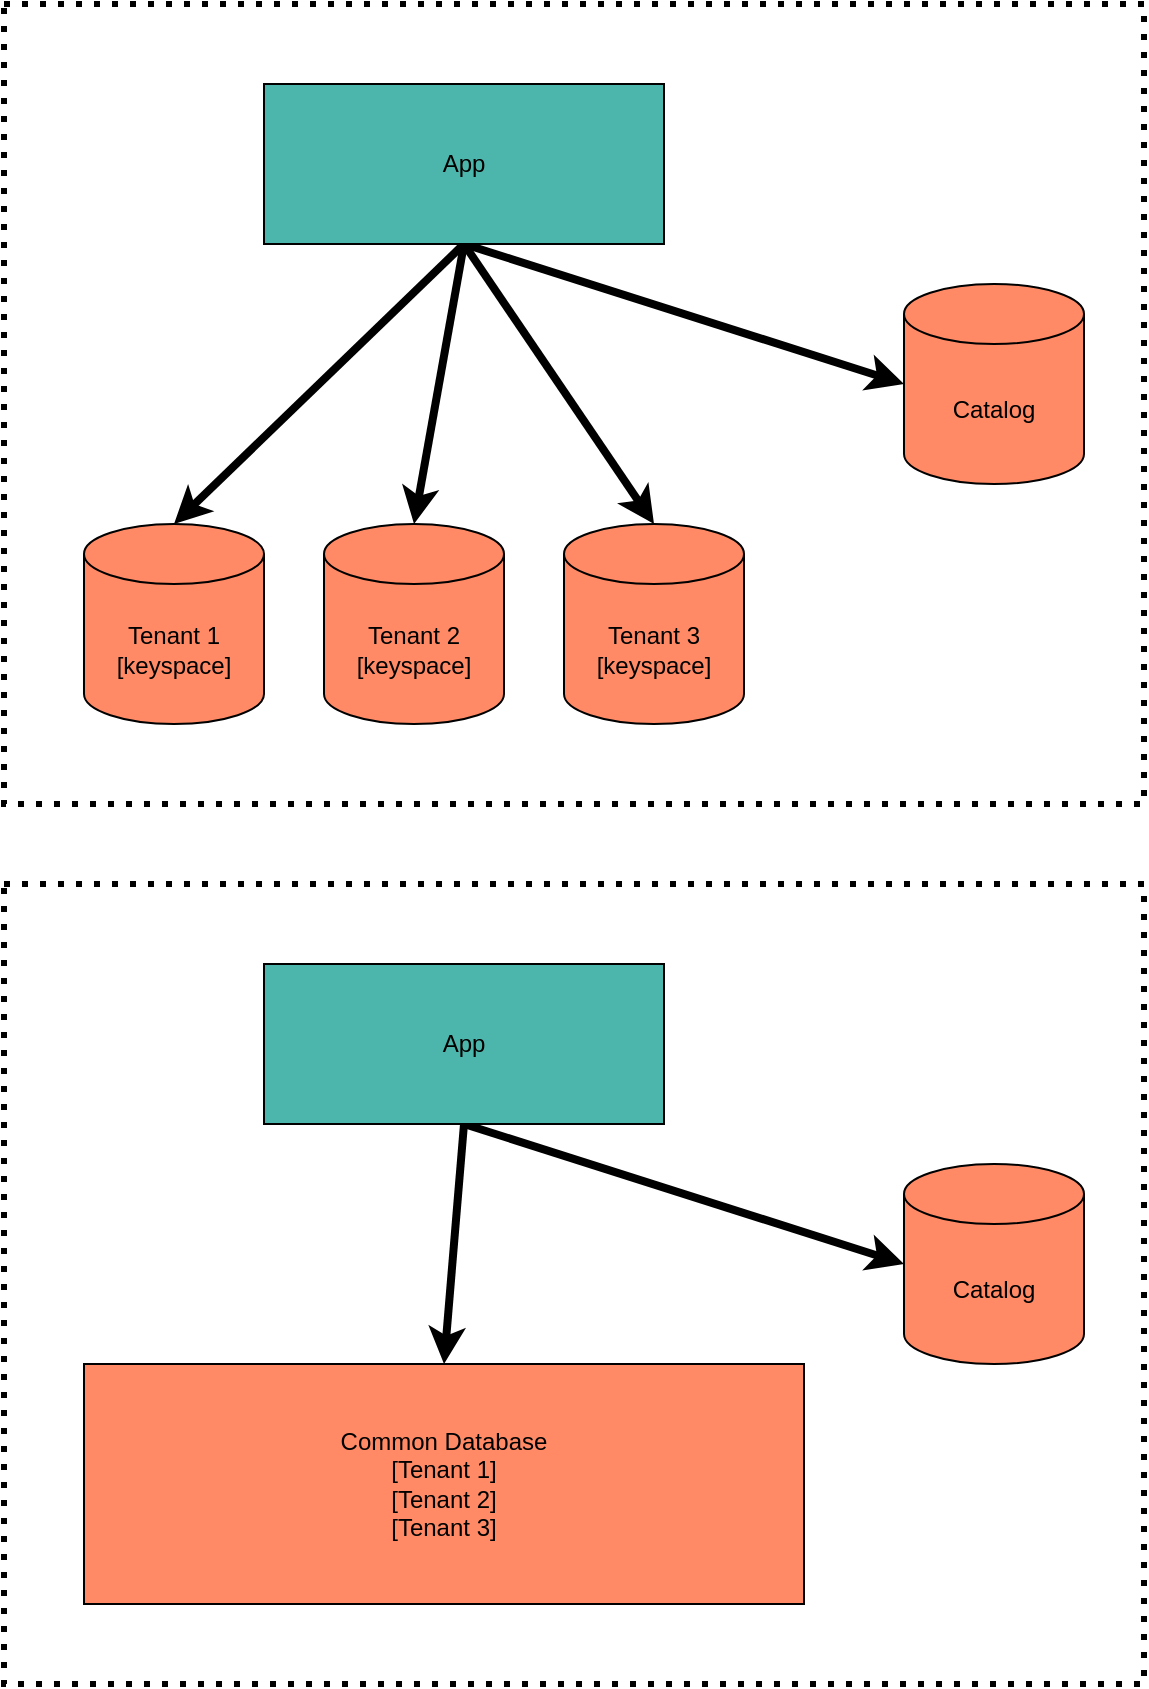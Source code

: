 <mxfile version="14.5.10" type="github">
  <diagram id="wPt0cCHaXpNZipCTRmAv" name="Page-1">
    <mxGraphModel dx="1422" dy="804" grid="1" gridSize="10" guides="1" tooltips="1" connect="1" arrows="1" fold="1" page="1" pageScale="1" pageWidth="850" pageHeight="1100" math="0" shadow="0">
      <root>
        <mxCell id="0" />
        <mxCell id="1" parent="0" />
        <mxCell id="KvNReX1hHSCGBOadYNQk-1" value="" style="rounded=0;whiteSpace=wrap;html=1;fillColor=none;strokeWidth=3;dashed=1;dashPattern=1 2;" vertex="1" parent="1">
          <mxGeometry x="40" y="40" width="570" height="400" as="geometry" />
        </mxCell>
        <mxCell id="KvNReX1hHSCGBOadYNQk-4" style="rounded=0;orthogonalLoop=1;jettySize=auto;html=1;entryX=0;entryY=0.5;entryDx=0;entryDy=0;entryPerimeter=0;exitX=0.5;exitY=1;exitDx=0;exitDy=0;strokeWidth=4;" edge="1" parent="1" source="KvNReX1hHSCGBOadYNQk-2" target="KvNReX1hHSCGBOadYNQk-3">
          <mxGeometry relative="1" as="geometry" />
        </mxCell>
        <mxCell id="KvNReX1hHSCGBOadYNQk-8" style="edgeStyle=none;rounded=0;orthogonalLoop=1;jettySize=auto;html=1;entryX=0.5;entryY=0;entryDx=0;entryDy=0;entryPerimeter=0;strokeWidth=4;exitX=0.5;exitY=1;exitDx=0;exitDy=0;" edge="1" parent="1" source="KvNReX1hHSCGBOadYNQk-2" target="KvNReX1hHSCGBOadYNQk-5">
          <mxGeometry relative="1" as="geometry" />
        </mxCell>
        <mxCell id="KvNReX1hHSCGBOadYNQk-9" style="edgeStyle=none;rounded=0;orthogonalLoop=1;jettySize=auto;html=1;exitX=0.5;exitY=1;exitDx=0;exitDy=0;entryX=0.5;entryY=0;entryDx=0;entryDy=0;entryPerimeter=0;strokeWidth=4;" edge="1" parent="1" source="KvNReX1hHSCGBOadYNQk-2" target="KvNReX1hHSCGBOadYNQk-6">
          <mxGeometry relative="1" as="geometry" />
        </mxCell>
        <mxCell id="KvNReX1hHSCGBOadYNQk-10" style="edgeStyle=none;rounded=0;orthogonalLoop=1;jettySize=auto;html=1;exitX=0.5;exitY=1;exitDx=0;exitDy=0;entryX=0.5;entryY=0;entryDx=0;entryDy=0;entryPerimeter=0;strokeWidth=4;" edge="1" parent="1" source="KvNReX1hHSCGBOadYNQk-2" target="KvNReX1hHSCGBOadYNQk-7">
          <mxGeometry relative="1" as="geometry" />
        </mxCell>
        <mxCell id="KvNReX1hHSCGBOadYNQk-2" value="App" style="rounded=0;whiteSpace=wrap;html=1;strokeWidth=1;fillColor=#4DB6AC;" vertex="1" parent="1">
          <mxGeometry x="170" y="80" width="200" height="80" as="geometry" />
        </mxCell>
        <mxCell id="KvNReX1hHSCGBOadYNQk-3" value="Catalog" style="shape=cylinder3;whiteSpace=wrap;html=1;boundedLbl=1;backgroundOutline=1;size=15;strokeWidth=1;fillColor=#FF8A65;" vertex="1" parent="1">
          <mxGeometry x="490" y="180" width="90" height="100" as="geometry" />
        </mxCell>
        <mxCell id="KvNReX1hHSCGBOadYNQk-5" value="&lt;div&gt;Tenant 1&lt;/div&gt;&lt;div&gt;[keyspace]&lt;br&gt;&lt;/div&gt;" style="shape=cylinder3;whiteSpace=wrap;html=1;boundedLbl=1;backgroundOutline=1;size=15;strokeWidth=1;fillColor=#FF8A65;" vertex="1" parent="1">
          <mxGeometry x="80" y="300" width="90" height="100" as="geometry" />
        </mxCell>
        <mxCell id="KvNReX1hHSCGBOadYNQk-6" value="&lt;div&gt;Tenant 2&lt;/div&gt;&lt;div&gt;[keyspace]&lt;br&gt;&lt;/div&gt;" style="shape=cylinder3;whiteSpace=wrap;html=1;boundedLbl=1;backgroundOutline=1;size=15;strokeWidth=1;fillColor=#FF8A65;" vertex="1" parent="1">
          <mxGeometry x="200" y="300" width="90" height="100" as="geometry" />
        </mxCell>
        <mxCell id="KvNReX1hHSCGBOadYNQk-7" value="&lt;div&gt;Tenant 3&lt;/div&gt;&lt;div&gt;[keyspace]&lt;br&gt;&lt;/div&gt;" style="shape=cylinder3;whiteSpace=wrap;html=1;boundedLbl=1;backgroundOutline=1;size=15;strokeWidth=1;fillColor=#FF8A65;" vertex="1" parent="1">
          <mxGeometry x="320" y="300" width="90" height="100" as="geometry" />
        </mxCell>
        <mxCell id="KvNReX1hHSCGBOadYNQk-11" value="" style="rounded=0;whiteSpace=wrap;html=1;fillColor=none;strokeWidth=3;dashed=1;dashPattern=1 2;" vertex="1" parent="1">
          <mxGeometry x="40" y="480" width="570" height="400" as="geometry" />
        </mxCell>
        <mxCell id="KvNReX1hHSCGBOadYNQk-15" style="edgeStyle=none;rounded=0;orthogonalLoop=1;jettySize=auto;html=1;exitX=0.5;exitY=1;exitDx=0;exitDy=0;entryX=0;entryY=0.5;entryDx=0;entryDy=0;entryPerimeter=0;strokeWidth=4;" edge="1" parent="1" source="KvNReX1hHSCGBOadYNQk-13" target="KvNReX1hHSCGBOadYNQk-14">
          <mxGeometry relative="1" as="geometry" />
        </mxCell>
        <mxCell id="KvNReX1hHSCGBOadYNQk-17" style="edgeStyle=none;rounded=0;orthogonalLoop=1;jettySize=auto;html=1;exitX=0.5;exitY=1;exitDx=0;exitDy=0;entryX=0.5;entryY=0;entryDx=0;entryDy=0;strokeWidth=4;" edge="1" parent="1" source="KvNReX1hHSCGBOadYNQk-13" target="KvNReX1hHSCGBOadYNQk-16">
          <mxGeometry relative="1" as="geometry" />
        </mxCell>
        <mxCell id="KvNReX1hHSCGBOadYNQk-13" value="App" style="rounded=0;whiteSpace=wrap;html=1;strokeWidth=1;fillColor=#4DB6AC;" vertex="1" parent="1">
          <mxGeometry x="170" y="520" width="200" height="80" as="geometry" />
        </mxCell>
        <mxCell id="KvNReX1hHSCGBOadYNQk-14" value="Catalog" style="shape=cylinder3;whiteSpace=wrap;html=1;boundedLbl=1;backgroundOutline=1;size=15;strokeWidth=1;fillColor=#FF8A65;" vertex="1" parent="1">
          <mxGeometry x="490" y="620" width="90" height="100" as="geometry" />
        </mxCell>
        <mxCell id="KvNReX1hHSCGBOadYNQk-16" value="&lt;div&gt;Common Database&lt;/div&gt;&lt;div&gt;[Tenant 1]&lt;/div&gt;&lt;div&gt;[Tenant 2]&lt;/div&gt;&lt;div&gt;[Tenant 3]&lt;br&gt;&lt;/div&gt;" style="rounded=0;whiteSpace=wrap;html=1;strokeWidth=1;fillColor=#FF8A65;" vertex="1" parent="1">
          <mxGeometry x="80" y="720" width="360" height="120" as="geometry" />
        </mxCell>
      </root>
    </mxGraphModel>
  </diagram>
</mxfile>
